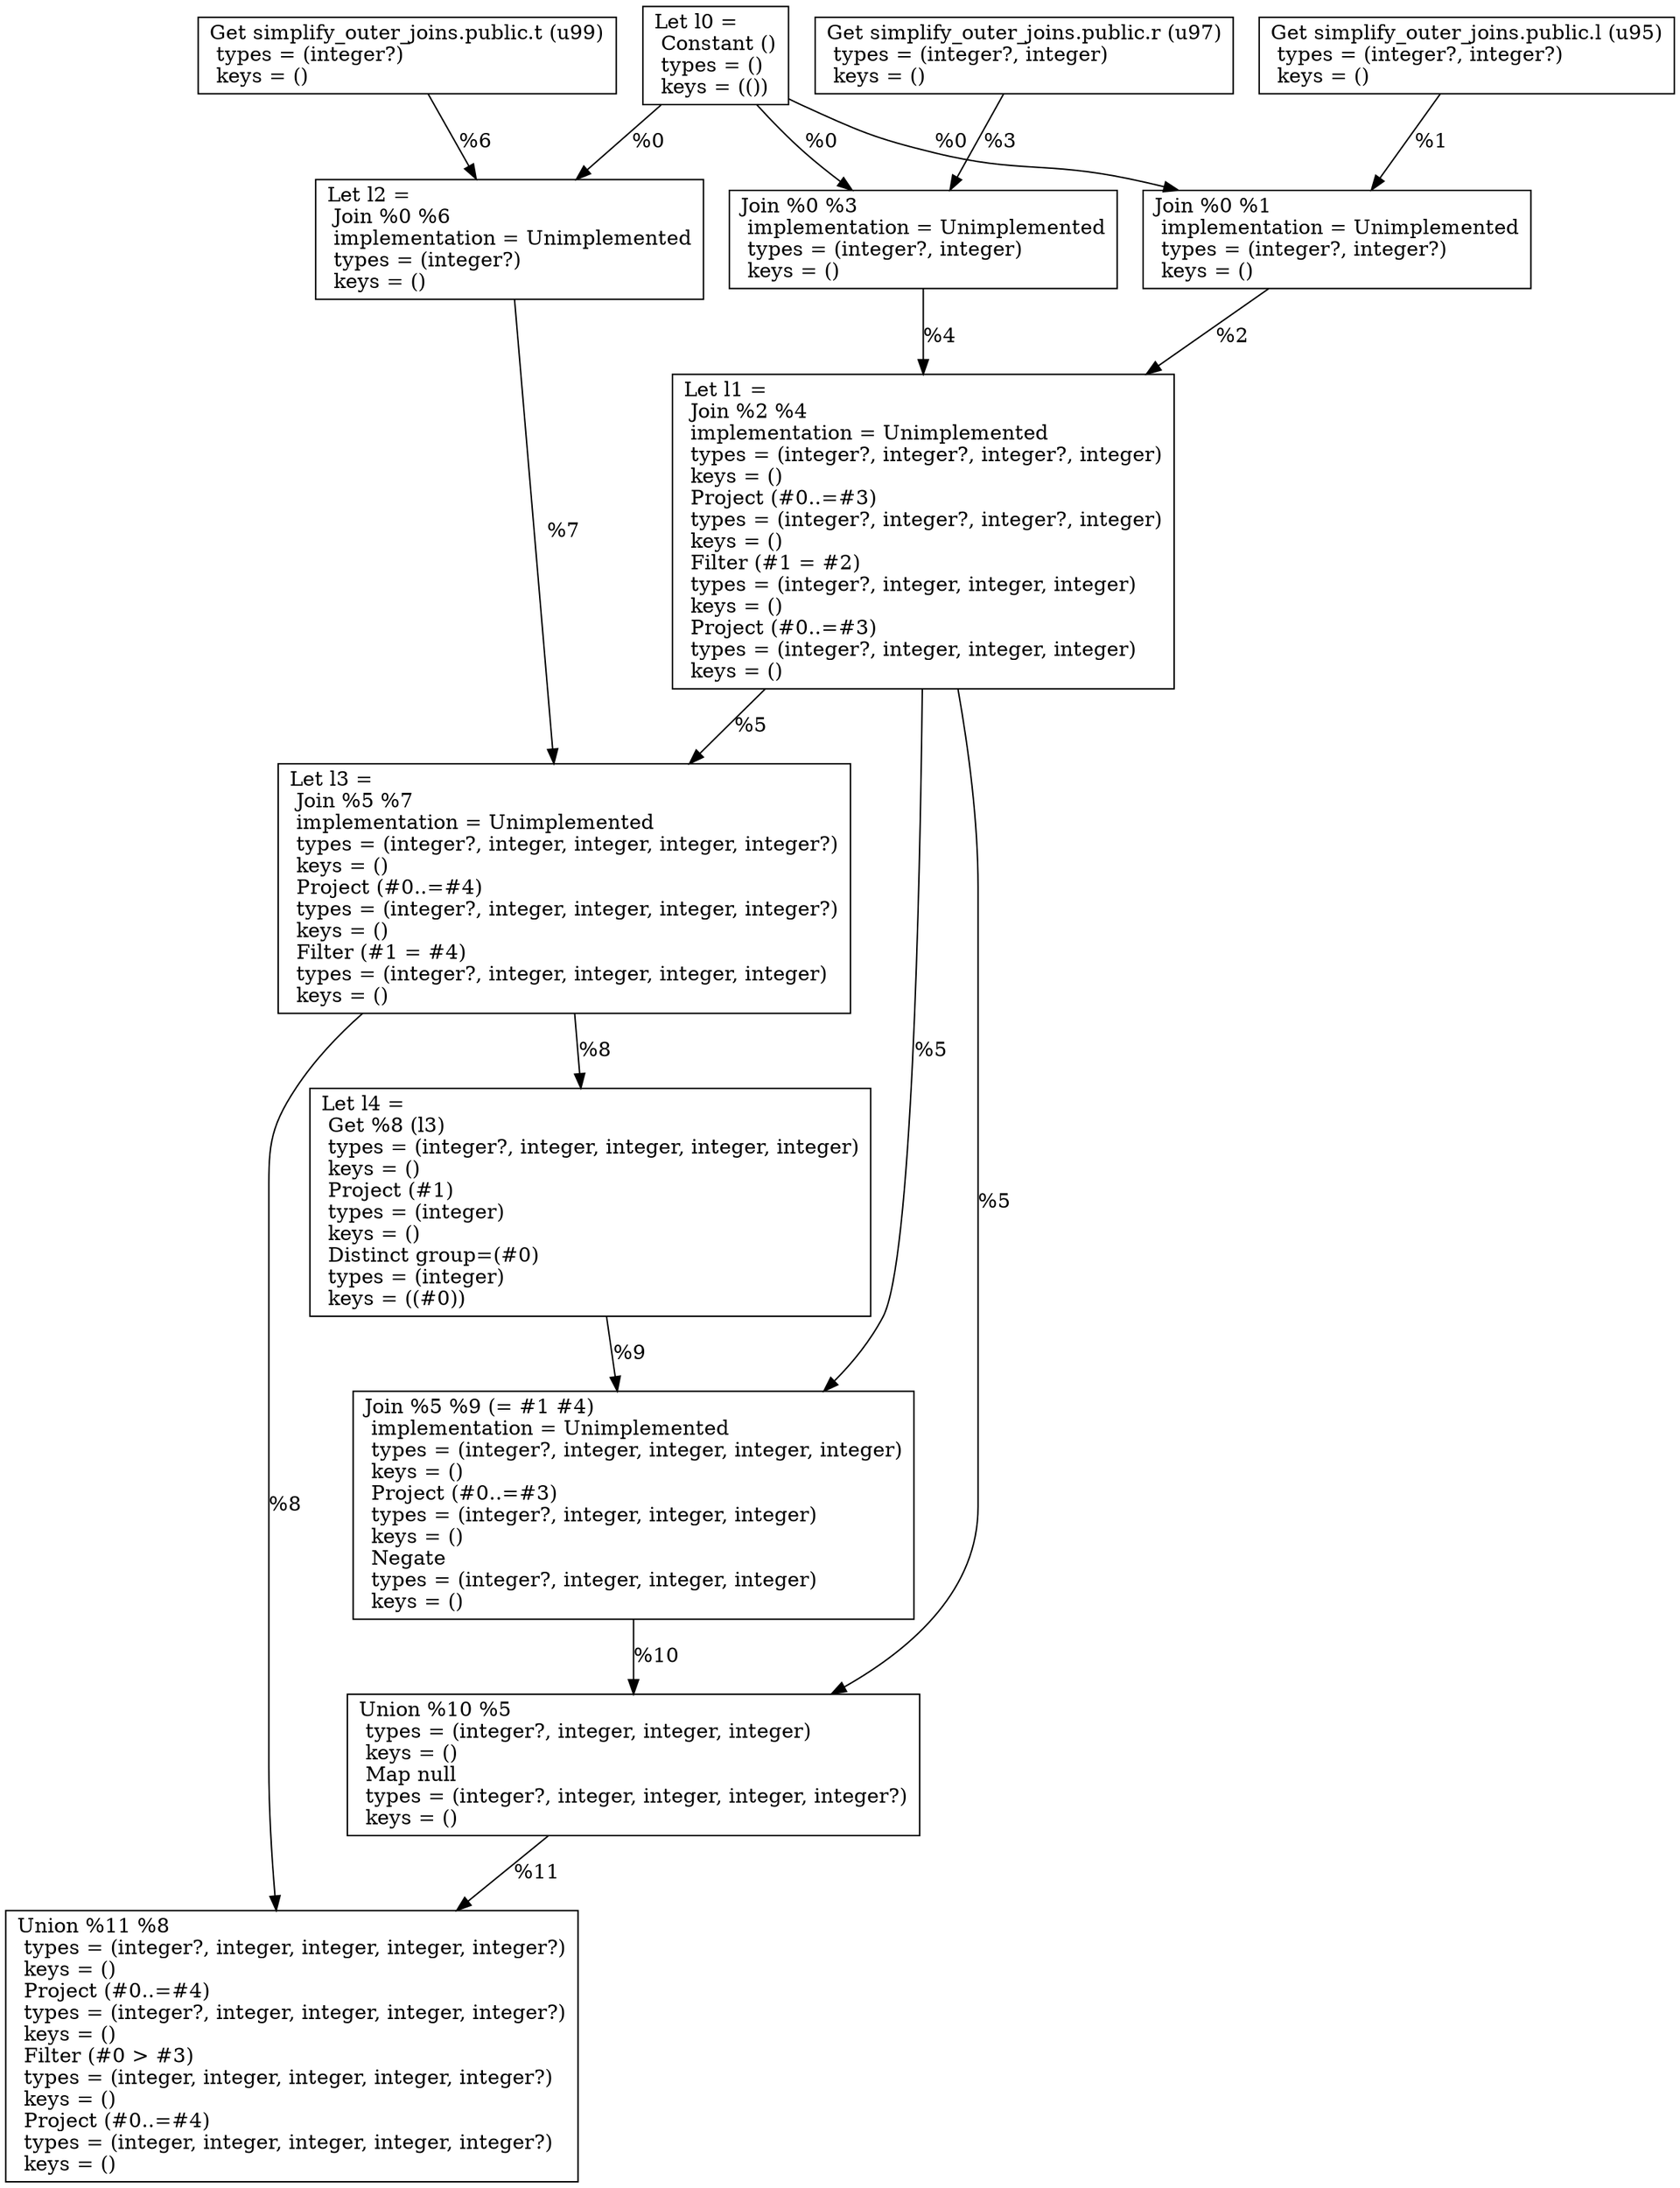 digraph G {
    node0 [shape = record, label="Let l0 =\l Constant ()\l  types = ()\l  keys = (())\l"]
    node1 [shape = record, label=" Get simplify_outer_joins.public.l (u95)\l  types = (integer?, integer?)\l  keys = ()\l"]
    node2 [shape = record, label=" Join %0 %1\l  implementation = Unimplemented\l  types = (integer?, integer?)\l  keys = ()\l"]
    node3 [shape = record, label=" Get simplify_outer_joins.public.r (u97)\l  types = (integer?, integer)\l  keys = ()\l"]
    node4 [shape = record, label=" Join %0 %3\l  implementation = Unimplemented\l  types = (integer?, integer)\l  keys = ()\l"]
    node5 [shape = record, label="Let l1 =\l Join %2 %4\l  implementation = Unimplemented\l  types = (integer?, integer?, integer?, integer)\l  keys = ()\l Project (#0..=#3)\l  types = (integer?, integer?, integer?, integer)\l  keys = ()\l Filter (#1 = #2)\l  types = (integer?, integer, integer, integer)\l  keys = ()\l Project (#0..=#3)\l  types = (integer?, integer, integer, integer)\l  keys = ()\l"]
    node6 [shape = record, label=" Get simplify_outer_joins.public.t (u99)\l  types = (integer?)\l  keys = ()\l"]
    node7 [shape = record, label="Let l2 =\l Join %0 %6\l  implementation = Unimplemented\l  types = (integer?)\l  keys = ()\l"]
    node8 [shape = record, label="Let l3 =\l Join %5 %7\l  implementation = Unimplemented\l  types = (integer?, integer, integer, integer, integer?)\l  keys = ()\l Project (#0..=#4)\l  types = (integer?, integer, integer, integer, integer?)\l  keys = ()\l Filter (#1 = #4)\l  types = (integer?, integer, integer, integer, integer)\l  keys = ()\l"]
    node9 [shape = record, label="Let l4 =\l Get %8 (l3)\l  types = (integer?, integer, integer, integer, integer)\l  keys = ()\l Project (#1)\l  types = (integer)\l  keys = ()\l Distinct group=(#0)\l  types = (integer)\l  keys = ((#0))\l"]
    node10 [shape = record, label=" Join %5 %9 (= #1 #4)\l  implementation = Unimplemented\l  types = (integer?, integer, integer, integer, integer)\l  keys = ()\l Project (#0..=#3)\l  types = (integer?, integer, integer, integer)\l  keys = ()\l Negate\l  types = (integer?, integer, integer, integer)\l  keys = ()\l"]
    node11 [shape = record, label=" Union %10 %5\l  types = (integer?, integer, integer, integer)\l  keys = ()\l Map null\l  types = (integer?, integer, integer, integer, integer?)\l  keys = ()\l"]
    node12 [shape = record, label=" Union %11 %8\l  types = (integer?, integer, integer, integer, integer?)\l  keys = ()\l Project (#0..=#4)\l  types = (integer?, integer, integer, integer, integer?)\l  keys = ()\l Filter (#0 \> #3)\l  types = (integer, integer, integer, integer, integer?)\l  keys = ()\l Project (#0..=#4)\l  types = (integer, integer, integer, integer, integer?)\l  keys = ()\l"]
    node5 -> node10 [label = "%5\l"]
    node3 -> node4 [label = "%3\l"]
    node5 -> node11 [label = "%5\l"]
    node5 -> node8 [label = "%5\l"]
    node7 -> node8 [label = "%7\l"]
    node8 -> node9 [label = "%8\l"]
    node11 -> node12 [label = "%11\l"]
    node6 -> node7 [label = "%6\l"]
    node8 -> node12 [label = "%8\l"]
    node1 -> node2 [label = "%1\l"]
    node2 -> node5 [label = "%2\l"]
    node0 -> node4 [label = "%0\l"]
    node0 -> node2 [label = "%0\l"]
    node10 -> node11 [label = "%10\l"]
    node4 -> node5 [label = "%4\l"]
    node0 -> node7 [label = "%0\l"]
    node9 -> node10 [label = "%9\l"]
}
